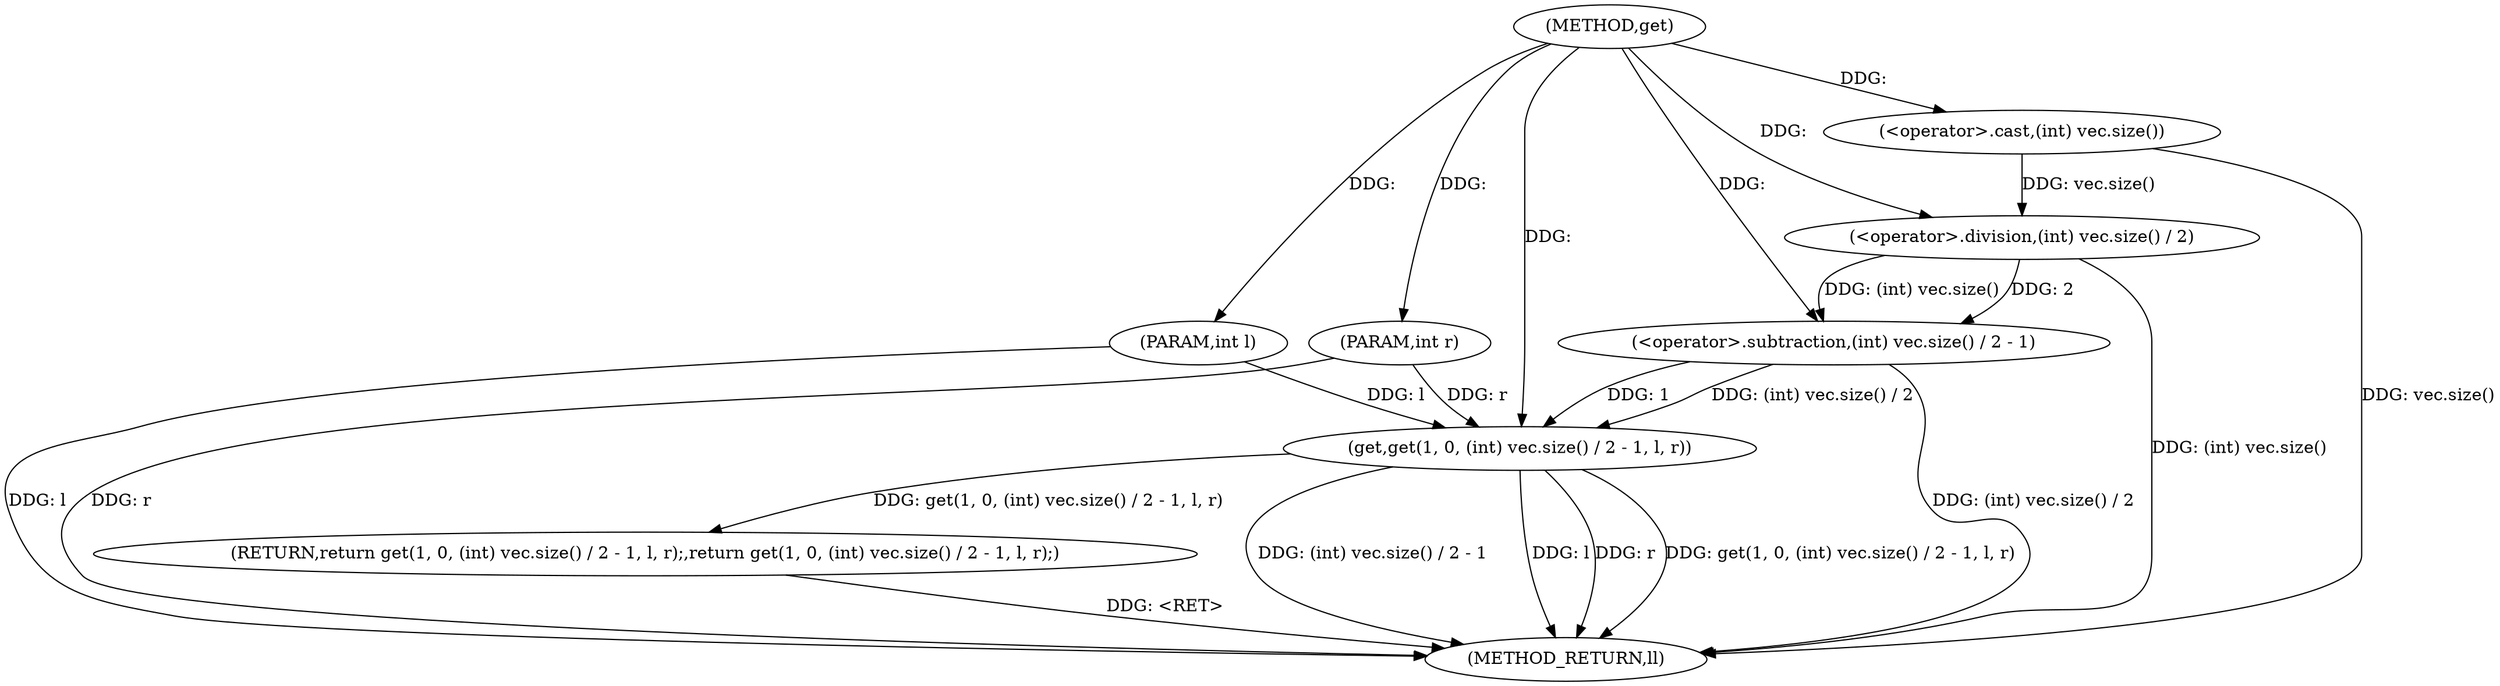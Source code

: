 digraph "get" {  
"1000369" [label = "(METHOD,get)" ]
"1000386" [label = "(METHOD_RETURN,ll)" ]
"1000370" [label = "(PARAM,int l)" ]
"1000371" [label = "(PARAM,int r)" ]
"1000373" [label = "(RETURN,return get(1, 0, (int) vec.size() / 2 - 1, l, r);,return get(1, 0, (int) vec.size() / 2 - 1, l, r);)" ]
"1000374" [label = "(get,get(1, 0, (int) vec.size() / 2 - 1, l, r))" ]
"1000377" [label = "(<operator>.subtraction,(int) vec.size() / 2 - 1)" ]
"1000378" [label = "(<operator>.division,(int) vec.size() / 2)" ]
"1000379" [label = "(<operator>.cast,(int) vec.size())" ]
  "1000373" -> "1000386"  [ label = "DDG: <RET>"] 
  "1000370" -> "1000386"  [ label = "DDG: l"] 
  "1000371" -> "1000386"  [ label = "DDG: r"] 
  "1000379" -> "1000386"  [ label = "DDG: vec.size()"] 
  "1000378" -> "1000386"  [ label = "DDG: (int) vec.size()"] 
  "1000377" -> "1000386"  [ label = "DDG: (int) vec.size() / 2"] 
  "1000374" -> "1000386"  [ label = "DDG: (int) vec.size() / 2 - 1"] 
  "1000374" -> "1000386"  [ label = "DDG: l"] 
  "1000374" -> "1000386"  [ label = "DDG: r"] 
  "1000374" -> "1000386"  [ label = "DDG: get(1, 0, (int) vec.size() / 2 - 1, l, r)"] 
  "1000369" -> "1000370"  [ label = "DDG: "] 
  "1000369" -> "1000371"  [ label = "DDG: "] 
  "1000374" -> "1000373"  [ label = "DDG: get(1, 0, (int) vec.size() / 2 - 1, l, r)"] 
  "1000369" -> "1000374"  [ label = "DDG: "] 
  "1000377" -> "1000374"  [ label = "DDG: 1"] 
  "1000377" -> "1000374"  [ label = "DDG: (int) vec.size() / 2"] 
  "1000371" -> "1000374"  [ label = "DDG: r"] 
  "1000370" -> "1000374"  [ label = "DDG: l"] 
  "1000378" -> "1000377"  [ label = "DDG: (int) vec.size()"] 
  "1000378" -> "1000377"  [ label = "DDG: 2"] 
  "1000369" -> "1000377"  [ label = "DDG: "] 
  "1000379" -> "1000378"  [ label = "DDG: vec.size()"] 
  "1000369" -> "1000378"  [ label = "DDG: "] 
  "1000369" -> "1000379"  [ label = "DDG: "] 
}
